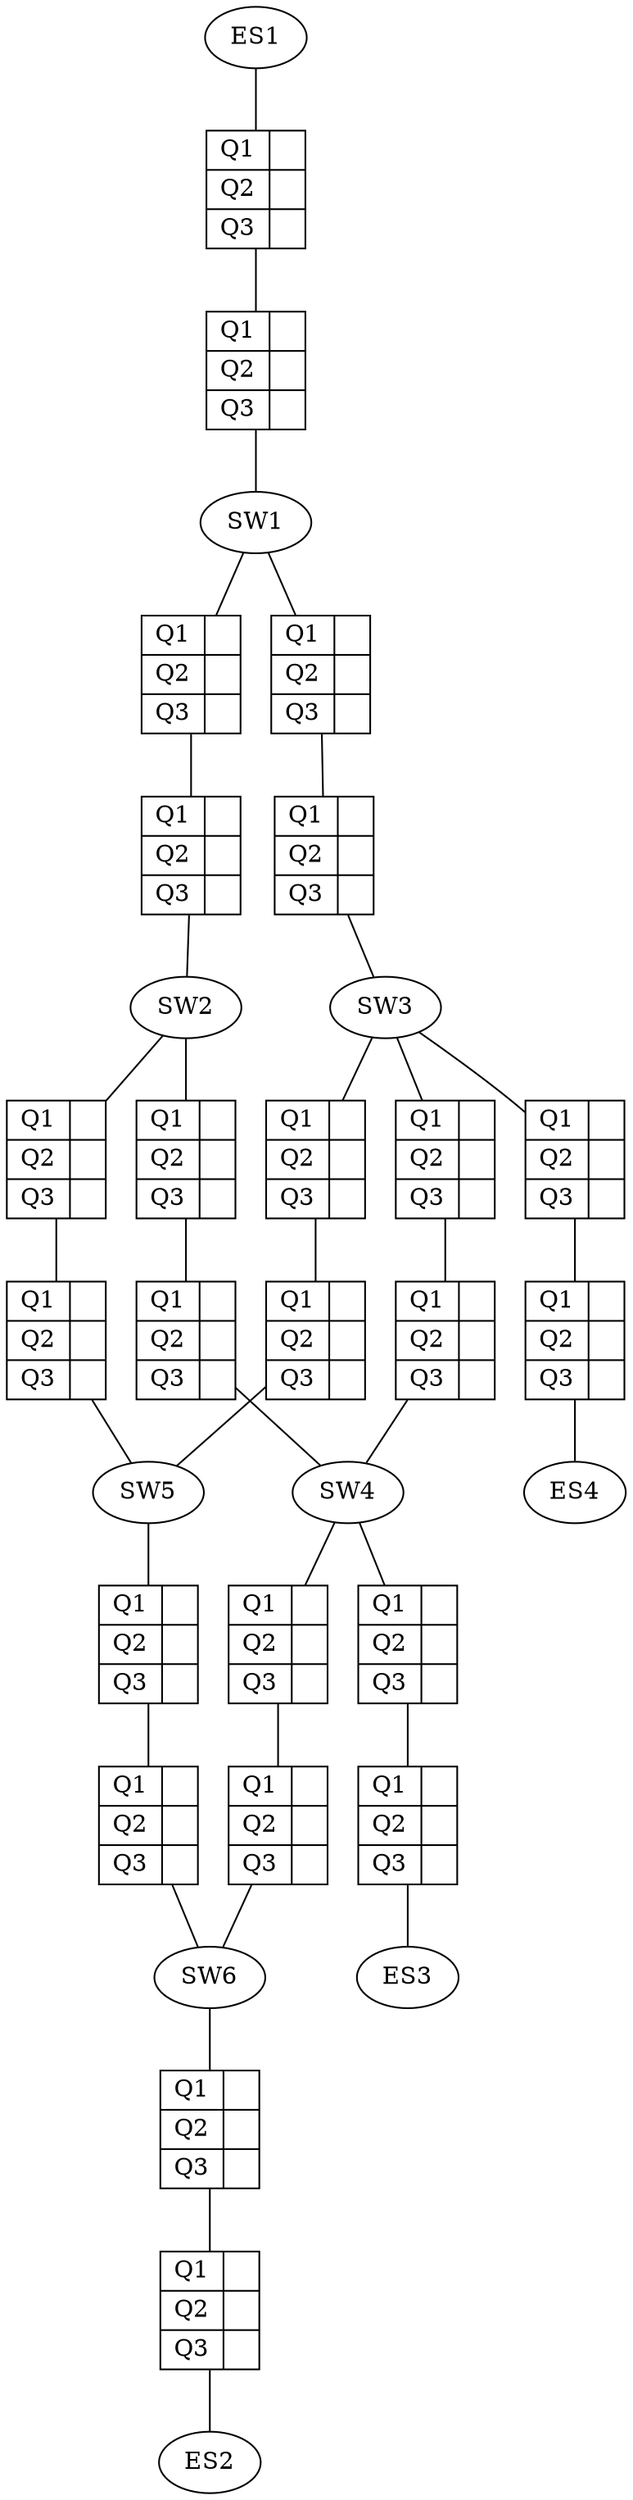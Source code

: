 // Network Topology
digraph {
	ES1
	SW1ES1 [label="{ Q1 | Q2 | Q3 } | { || }" shape=record]
	SW1ES11 [label="{ Q1 | Q2 | Q3 } | { || }" shape=record]
	ES1 -> SW1ES1 [arrowhead=none]
	SW1ES1 -> SW1ES11 [arrowhead=none]
	SW1ES11 -> SW1 [arrowhead=none]
	SW1
	SW2SW1 [label="{ Q1 | Q2 | Q3 } | { || }" shape=record]
	SW1 -> SW2SW1 [arrowhead=none]
	SW2SW1 -> SW2SW11 [arrowhead=none]
	SW2SW11 -> SW2 [arrowhead=none]
	SW2SW11 [label="{ Q1 | Q2 | Q3 } | { || }" shape=record]
	SW3SW1 [label="{ Q1 | Q2 | Q3 } | { || }" shape=record]
	SW1 -> SW3SW1 [arrowhead=none]
	SW3SW1 -> SW3SW11 [arrowhead=none]
	SW3SW11 -> SW3 [arrowhead=none]
	SW3SW11 [label="{ Q1 | Q2 | Q3 } | { || }" shape=record]
	SW2
	SW4SW2 [label="{ Q1 | Q2 | Q3 } | { || }" shape=record]
	SW2 -> SW4SW2 [arrowhead=none]
	SW4SW2 -> SW4SW21 [arrowhead=none]
	SW4SW21 -> SW4 [arrowhead=none]
	SW4SW21 [label="{ Q1 | Q2 | Q3 } | { || }" shape=record]
	SW5SW2 [label="{ Q1 | Q2 | Q3 } | { || }" shape=record]
	SW2 -> SW5SW2 [arrowhead=none]
	SW5SW2 -> SW5SW21 [arrowhead=none]
	SW5SW21 -> SW5 [arrowhead=none]
	SW5SW21 [label="{ Q1 | Q2 | Q3 } | { || }" shape=record]
	SW3
	SW4SW3 [label="{ Q1 | Q2 | Q3 } | { || }" shape=record]
	SW3 -> SW4SW3 [arrowhead=none]
	SW4SW3 -> SW4SW31 [arrowhead=none]
	SW4SW31 -> SW4 [arrowhead=none]
	SW4SW31 [label="{ Q1 | Q2 | Q3 } | { || }" shape=record]
	SW5SW3 [label="{ Q1 | Q2 | Q3 } | { || }" shape=record]
	SW3 -> SW5SW3 [arrowhead=none]
	SW5SW3 -> SW5SW31 [arrowhead=none]
	SW5SW31 -> SW5 [arrowhead=none]
	SW5SW31 [label="{ Q1 | Q2 | Q3 } | { || }" shape=record]
	ES4SW3 [label="{ Q1 | Q2 | Q3 } | { || }" shape=record]
	ES4SW31 [label="{ Q1 | Q2 | Q3 } | { || }" shape=record]
	SW3 -> ES4SW3 [arrowhead=none]
	ES4SW3 -> ES4SW31 [arrowhead=none]
	ES4SW31 -> ES4 [arrowhead=none]
	SW4
	SW6SW4 [label="{ Q1 | Q2 | Q3 } | { || }" shape=record]
	SW4 -> SW6SW4 [arrowhead=none]
	SW6SW4 -> SW6SW41 [arrowhead=none]
	SW6SW41 -> SW6 [arrowhead=none]
	SW6SW41 [label="{ Q1 | Q2 | Q3 } | { || }" shape=record]
	ES3SW4 [label="{ Q1 | Q2 | Q3 } | { || }" shape=record]
	ES3SW41 [label="{ Q1 | Q2 | Q3 } | { || }" shape=record]
	SW4 -> ES3SW4 [arrowhead=none]
	ES3SW4 -> ES3SW41 [arrowhead=none]
	ES3SW41 -> ES3 [arrowhead=none]
	SW5
	SW6SW5 [label="{ Q1 | Q2 | Q3 } | { || }" shape=record]
	SW5 -> SW6SW5 [arrowhead=none]
	SW6SW5 -> SW6SW51 [arrowhead=none]
	SW6SW51 -> SW6 [arrowhead=none]
	SW6SW51 [label="{ Q1 | Q2 | Q3 } | { || }" shape=record]
	SW6
	ES2SW6 [label="{ Q1 | Q2 | Q3 } | { || }" shape=record]
	ES2SW61 [label="{ Q1 | Q2 | Q3 } | { || }" shape=record]
	SW6 -> ES2SW6 [arrowhead=none]
	ES2SW6 -> ES2SW61 [arrowhead=none]
	ES2SW61 -> ES2 [arrowhead=none]
}
